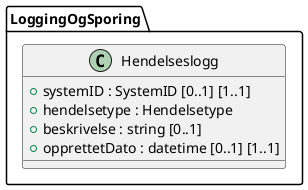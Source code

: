 @startuml
class LoggingOgSporing.Hendelseslogg {
  +systemID : SystemID [0..1] [1..1]
  +hendelsetype : Hendelsetype
  +beskrivelse : string [0..1]
  +opprettetDato : datetime [0..1] [1..1]
}
@enduml
